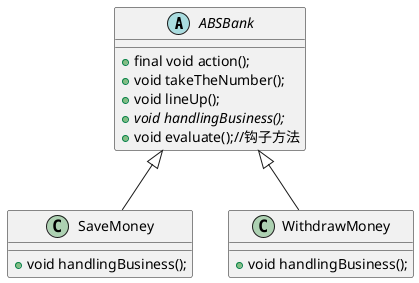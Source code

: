 @startuml

abstract class ABSBank{
    +final void action();
    +void takeTheNumber();
    +void lineUp();
    +{abstract} void handlingBusiness();
    +void evaluate();//钩子方法
}
class SaveMoney{
    +void handlingBusiness();
}
class WithdrawMoney{
    +void handlingBusiness();
}
ABSBank <|-- SaveMoney
ABSBank <|-- WithdrawMoney

@enduml